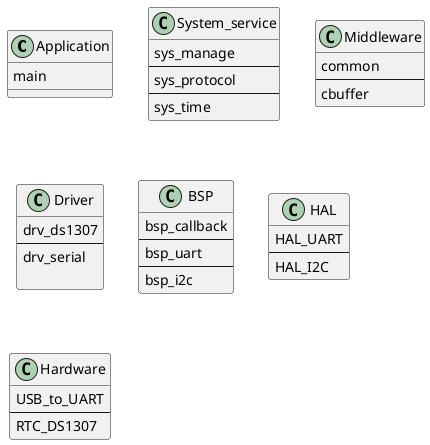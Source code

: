 @startuml rtc_exercise_firmware_architecture_class

class Application {
  main
}

class System_service {
  sys_manage
  --
  sys_protocol
  --
  sys_time
}

class Middleware {
  common
  --
  cbuffer
}

class Driver {
  drv_ds1307
  --
  drv_serial

}

class BSP {
  bsp_callback
  --
  bsp_uart
  --
  bsp_i2c
}

class HAL {
  HAL_UART
  --
  HAL_I2C
}

class Hardware {
  USB_to_UART
  --
  RTC_DS1307
}

@enduml